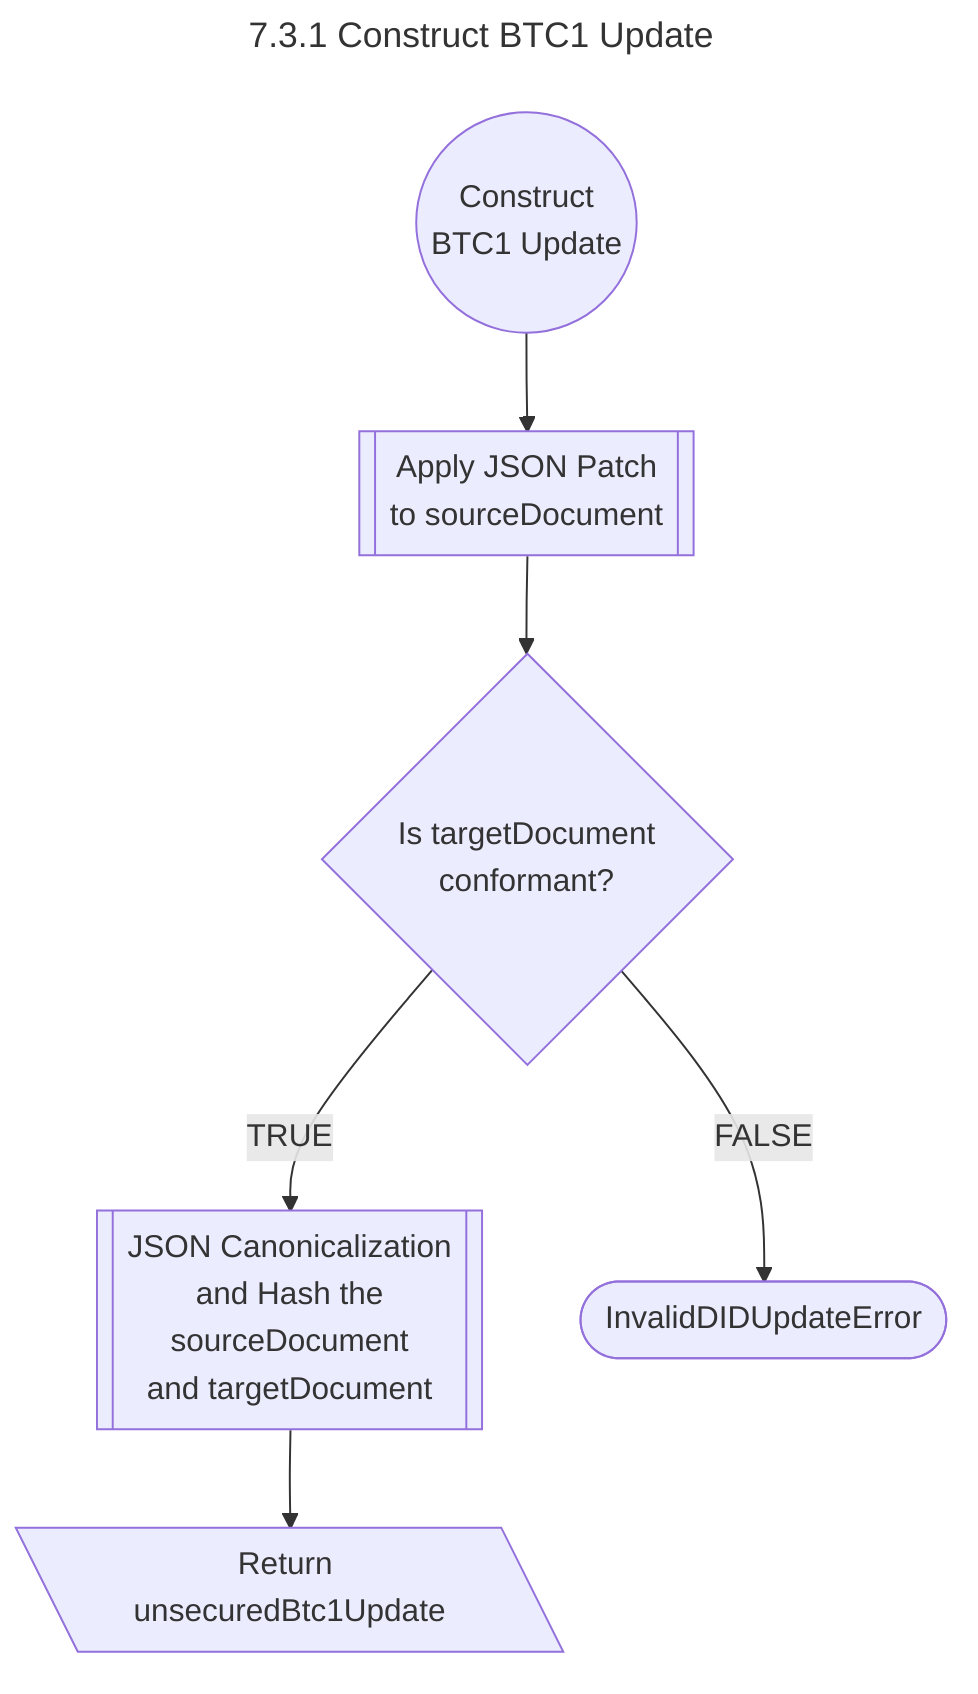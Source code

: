 ---
title: 7.3.1 Construct BTC1 Update
---

flowchart TD
    Start@{shape: circle, label: Construct<br>BTC1 Update} --> ConstructPatch@{shape: subproc, label: Apply JSON Patch<br>to sourceDocument}
    ConstructPatch --> ValidateTargetDoc{Is targetDocument<br>conformant?}
    ValidateTargetDoc -->|TRUE|JSONCanonicalizeHash@{shape: subproc, label: JSON Canonicalization<br/>and Hash the<br>sourceDocument<br>and targetDocument}
    ValidateTargetDoc -->|FALSE|HandleError@{ shape: stadium, label: "InvalidDIDUpdateError" }
    JSONCanonicalizeHash --> End@{shape: lean-l, label: Return unsecuredBtc1Update}